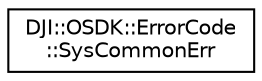 digraph "Graphical Class Hierarchy"
{
 // INTERACTIVE_SVG=YES
 // LATEX_PDF_SIZE
  edge [fontname="Helvetica",fontsize="10",labelfontname="Helvetica",labelfontsize="10"];
  node [fontname="Helvetica",fontsize="10",shape=record];
  rankdir="LR";
  Node0 [label="DJI::OSDK::ErrorCode\l::SysCommonErr",height=0.2,width=0.4,color="black", fillcolor="white", style="filled",URL="$classDJI_1_1OSDK_1_1ErrorCode_1_1SysCommonErr.html",tooltip="system releated error code"];
}

